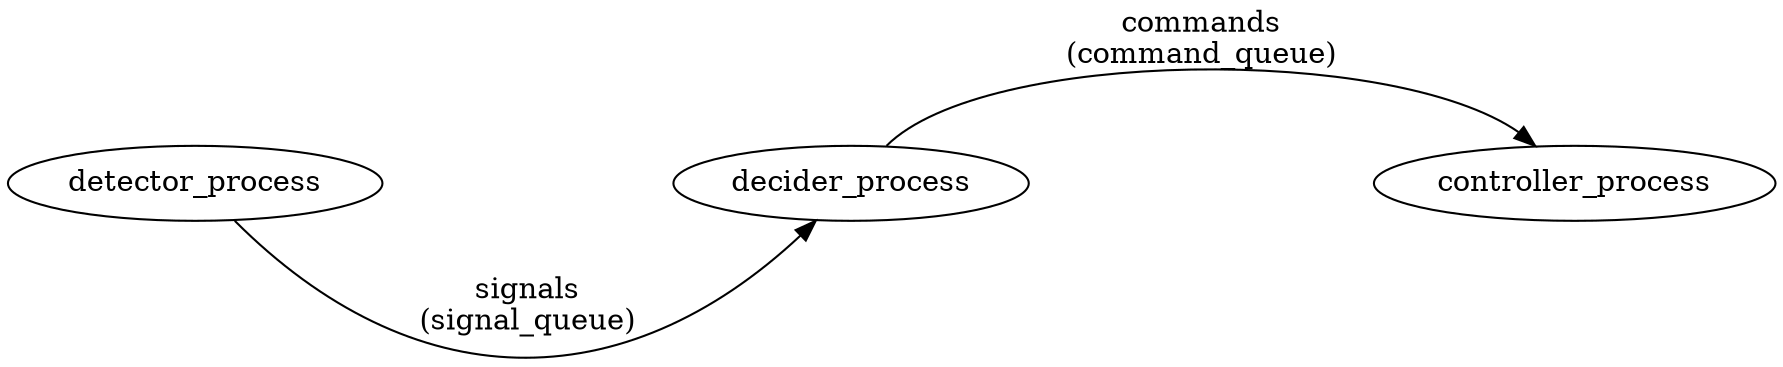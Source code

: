 digraph G{
    rankdir=LR
    detector_process:se -> decider_process:sw [label="signals\n(signal_queue)"]
    decider_process:ne -> controller_process:nw [label="commands\n(command_queue)"]
}